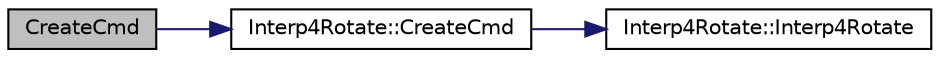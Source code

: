 digraph "CreateCmd"
{
  edge [fontname="Helvetica",fontsize="10",labelfontname="Helvetica",labelfontsize="10"];
  node [fontname="Helvetica",fontsize="10",shape=record];
  rankdir="LR";
  Node1 [label="CreateCmd",height=0.2,width=0.4,color="black", fillcolor="grey75", style="filled", fontcolor="black"];
  Node1 -> Node2 [color="midnightblue",fontsize="10",style="solid",fontname="Helvetica"];
  Node2 [label="Interp4Rotate::CreateCmd",height=0.2,width=0.4,color="black", fillcolor="white", style="filled",URL="$class_interp4_rotate.html#acd9e8ff38a42487c17c98d28d8d81532",tooltip="Ta metoda nie musi być zdefiniowna w klasie bazowej. "];
  Node2 -> Node3 [color="midnightblue",fontsize="10",style="solid",fontname="Helvetica"];
  Node3 [label="Interp4Rotate::Interp4Rotate",height=0.2,width=0.4,color="black", fillcolor="white", style="filled",URL="$class_interp4_rotate.html#aaf3f5db3c3f9a49ea4f9e5af74f0f240",tooltip="konstruktor "];
}
